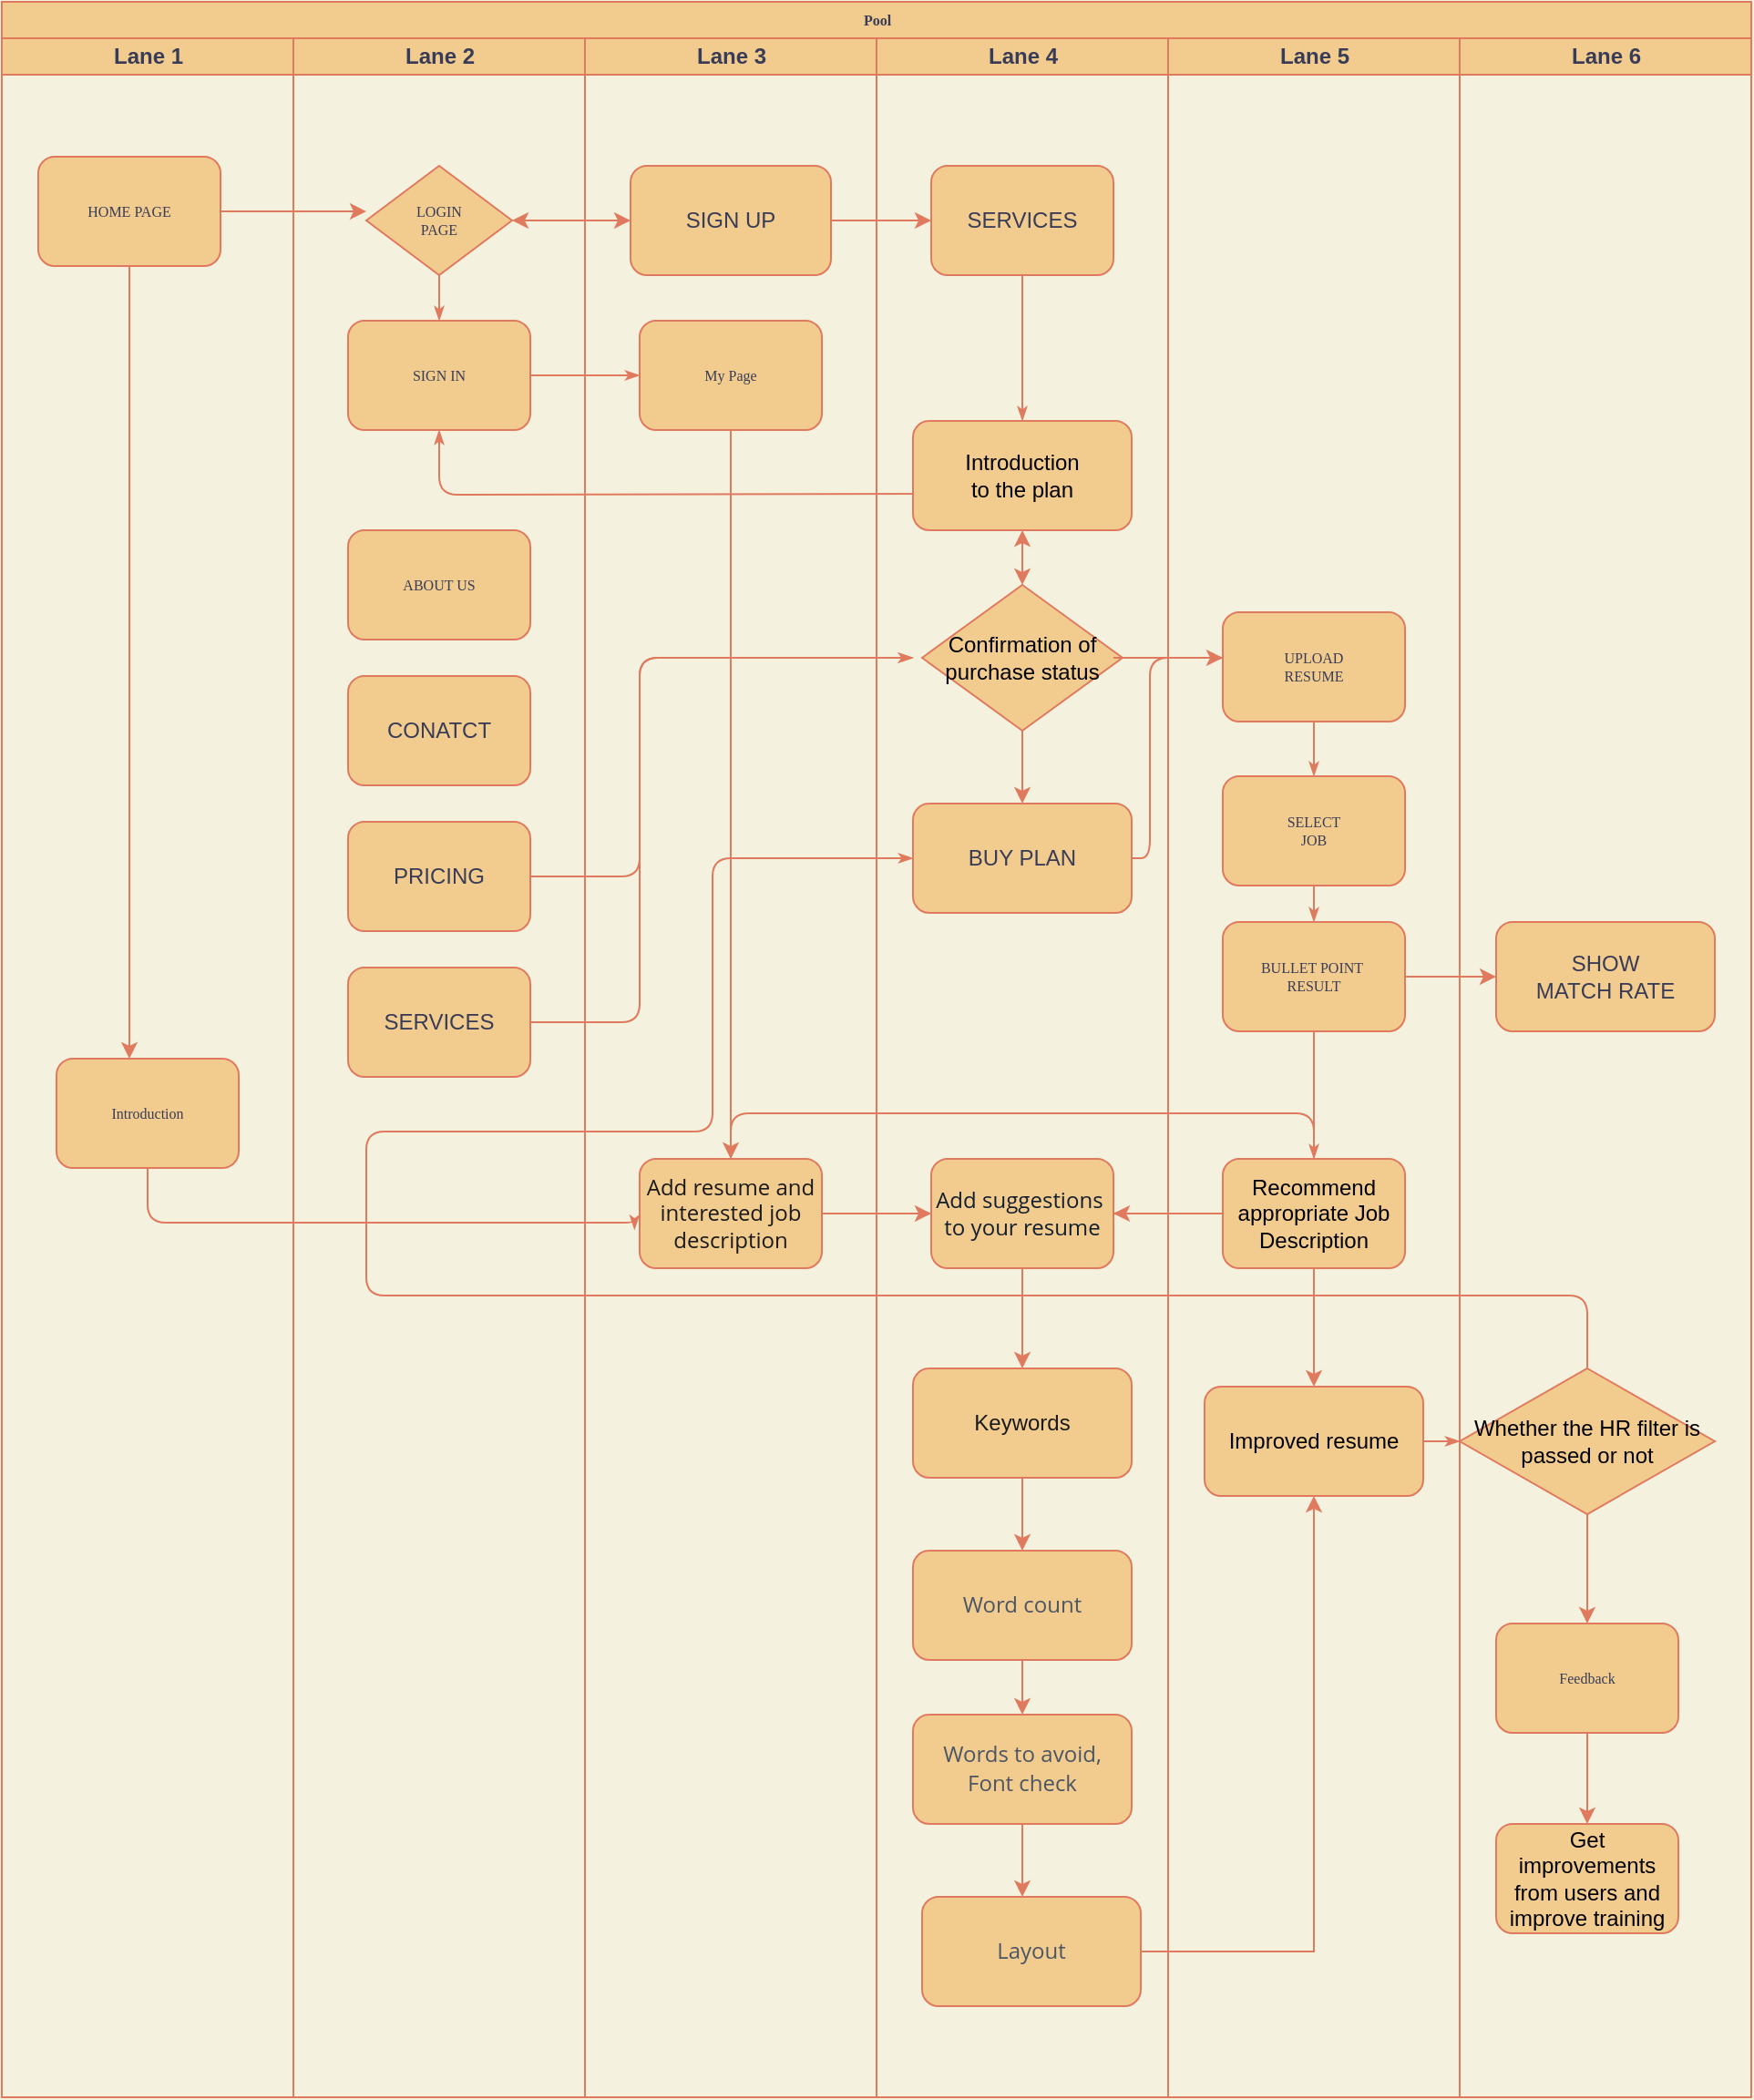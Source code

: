 <mxfile version="20.2.3" type="google"><diagram name="Page-1" id="74e2e168-ea6b-b213-b513-2b3c1d86103e"><mxGraphModel grid="1" page="1" gridSize="10" guides="1" tooltips="1" connect="1" arrows="1" fold="1" pageScale="1" pageWidth="1100" pageHeight="850" background="#F4F1DE" math="0" shadow="0"><root><mxCell id="0"/><mxCell id="1" parent="0"/><mxCell id="77e6c97f196da883-1" value="Pool" style="swimlane;html=1;childLayout=stackLayout;startSize=20;rounded=0;shadow=0;labelBackgroundColor=none;strokeWidth=1;fontFamily=Verdana;fontSize=8;align=center;fillColor=#F2CC8F;strokeColor=#E07A5F;fontColor=#393C56;" vertex="1" parent="1"><mxGeometry x="90" y="-460" width="960" height="1150" as="geometry"/></mxCell><mxCell id="77e6c97f196da883-2" value="Lane 1" style="swimlane;html=1;startSize=20;fillColor=#F2CC8F;strokeColor=#E07A5F;fontColor=#393C56;" vertex="1" parent="77e6c97f196da883-1"><mxGeometry y="20" width="160" height="1130" as="geometry"/></mxCell><mxCell id="77e6c97f196da883-8" value="HOME PAGE" style="rounded=1;whiteSpace=wrap;html=1;shadow=0;labelBackgroundColor=none;strokeWidth=1;fontFamily=Verdana;fontSize=8;align=center;fillColor=#F2CC8F;strokeColor=#E07A5F;fontColor=#393C56;" vertex="1" parent="77e6c97f196da883-2"><mxGeometry x="20" y="65" width="100" height="60" as="geometry"/></mxCell><mxCell id="77e6c97f196da883-10" value="Introduction" style="rounded=1;whiteSpace=wrap;html=1;shadow=0;labelBackgroundColor=none;strokeWidth=1;fontFamily=Verdana;fontSize=8;align=center;fillColor=#F2CC8F;strokeColor=#E07A5F;fontColor=#393C56;" vertex="1" parent="77e6c97f196da883-2"><mxGeometry x="30" y="560" width="100" height="60" as="geometry"/></mxCell><mxCell id="0aS0AI6TTV37_wieI1_e-1" value="" style="endArrow=classic;html=1;rounded=0;exitX=0.5;exitY=1;exitDx=0;exitDy=0;entryX=0.4;entryY=0;entryDx=0;entryDy=0;entryPerimeter=0;labelBackgroundColor=#F4F1DE;strokeColor=#E07A5F;fontColor=#393C56;" edge="1" parent="77e6c97f196da883-2" source="77e6c97f196da883-8" target="77e6c97f196da883-10"><mxGeometry width="50" height="50" relative="1" as="geometry"><mxPoint x="50" y="180" as="sourcePoint"/><mxPoint x="90" y="320" as="targetPoint"/></mxGeometry></mxCell><mxCell id="77e6c97f196da883-28" style="edgeStyle=orthogonalEdgeStyle;rounded=1;html=1;labelBackgroundColor=none;startArrow=none;startFill=0;startSize=5;endArrow=classicThin;endFill=1;endSize=5;jettySize=auto;orthogonalLoop=1;strokeWidth=1;fontFamily=Verdana;fontSize=8;strokeColor=#E07A5F;fontColor=#393C56;" edge="1" parent="77e6c97f196da883-1" source="77e6c97f196da883-9" target="77e6c97f196da883-12"><mxGeometry relative="1" as="geometry"/></mxCell><mxCell id="77e6c97f196da883-31" style="edgeStyle=orthogonalEdgeStyle;rounded=1;html=1;labelBackgroundColor=none;startArrow=none;startFill=0;startSize=5;endArrow=classicThin;endFill=1;endSize=5;jettySize=auto;orthogonalLoop=1;strokeWidth=1;fontFamily=Verdana;fontSize=8;strokeColor=#E07A5F;fontColor=#393C56;" edge="1" parent="77e6c97f196da883-1" target="77e6c97f196da883-9"><mxGeometry relative="1" as="geometry"><mxPoint x="520" y="270" as="sourcePoint"/></mxGeometry></mxCell><mxCell id="77e6c97f196da883-39" style="edgeStyle=orthogonalEdgeStyle;rounded=1;html=1;labelBackgroundColor=none;startArrow=none;startFill=0;startSize=5;endArrow=classicThin;endFill=1;endSize=5;jettySize=auto;orthogonalLoop=1;strokeWidth=1;fontFamily=Verdana;fontSize=8;strokeColor=#E07A5F;fontColor=#393C56;exitX=1;exitY=0.5;exitDx=0;exitDy=0;entryX=0;entryY=0.5;entryDx=0;entryDy=0;" edge="1" parent="77e6c97f196da883-1" source="0aS0AI6TTV37_wieI1_e-40" target="0aS0AI6TTV37_wieI1_e-27"><mxGeometry relative="1" as="geometry"><mxPoint x="600" y="800" as="sourcePoint"/><mxPoint x="810" y="820" as="targetPoint"/></mxGeometry></mxCell><mxCell id="107ba76e4e335f99-2" style="edgeStyle=orthogonalEdgeStyle;rounded=1;html=1;labelBackgroundColor=none;startArrow=none;startFill=0;startSize=5;endArrow=classicThin;endFill=1;endSize=5;jettySize=auto;orthogonalLoop=1;strokeWidth=1;fontFamily=Verdana;fontSize=8;strokeColor=#E07A5F;fontColor=#393C56;" edge="1" parent="77e6c97f196da883-1" source="77e6c97f196da883-22" target="77e6c97f196da883-14"><mxGeometry relative="1" as="geometry"><Array as="points"><mxPoint x="720" y="610"/><mxPoint x="400" y="610"/></Array></mxGeometry></mxCell><mxCell id="107ba76e4e335f99-3" style="edgeStyle=orthogonalEdgeStyle;rounded=1;html=1;labelBackgroundColor=none;startArrow=none;startFill=0;startSize=5;endArrow=classicThin;endFill=1;endSize=5;jettySize=auto;orthogonalLoop=1;strokeColor=#E07A5F;strokeWidth=1;fontFamily=Verdana;fontSize=8;fontColor=#393C56;" edge="1" parent="77e6c97f196da883-1" source="77e6c97f196da883-22" target="77e6c97f196da883-19"><mxGeometry relative="1" as="geometry"/></mxCell><mxCell id="107ba76e4e335f99-5" style="edgeStyle=orthogonalEdgeStyle;rounded=1;html=1;labelBackgroundColor=none;startArrow=none;startFill=0;startSize=5;endArrow=classicThin;endFill=1;endSize=5;jettySize=auto;orthogonalLoop=1;strokeWidth=1;fontFamily=Verdana;fontSize=8;strokeColor=#E07A5F;fontColor=#393C56;entryX=-0.028;entryY=0.647;entryDx=0;entryDy=0;entryPerimeter=0;" edge="1" parent="77e6c97f196da883-1" source="77e6c97f196da883-10" target="77e6c97f196da883-14"><mxGeometry relative="1" as="geometry"><Array as="points"><mxPoint x="80" y="670"/><mxPoint x="347" y="670"/></Array></mxGeometry></mxCell><mxCell id="107ba76e4e335f99-6" style="edgeStyle=orthogonalEdgeStyle;rounded=1;html=1;labelBackgroundColor=none;startArrow=none;startFill=0;startSize=5;endArrow=classicThin;endFill=1;endSize=5;jettySize=auto;orthogonalLoop=1;strokeWidth=1;fontFamily=Verdana;fontSize=8;strokeColor=#E07A5F;fontColor=#393C56;" edge="1" parent="77e6c97f196da883-1" source="77e6c97f196da883-14" target="77e6c97f196da883-19"><mxGeometry relative="1" as="geometry"/></mxCell><mxCell id="77e6c97f196da883-3" value="Lane 2" style="swimlane;html=1;startSize=20;fillColor=#F2CC8F;strokeColor=#E07A5F;fontColor=#393C56;" vertex="1" parent="77e6c97f196da883-1"><mxGeometry x="160" y="20" width="160" height="1130" as="geometry"/></mxCell><mxCell id="77e6c97f196da883-11" value="ABOUT US" style="rounded=1;whiteSpace=wrap;html=1;shadow=0;labelBackgroundColor=none;strokeWidth=1;fontFamily=Verdana;fontSize=8;align=center;fillColor=#F2CC8F;strokeColor=#E07A5F;fontColor=#393C56;" vertex="1" parent="77e6c97f196da883-3"><mxGeometry x="30" y="270" width="100" height="60" as="geometry"/></mxCell><mxCell id="77e6c97f196da883-9" value="SIGN IN" style="rounded=1;whiteSpace=wrap;html=1;shadow=0;labelBackgroundColor=none;strokeWidth=1;fontFamily=Verdana;fontSize=8;align=center;fillColor=#F2CC8F;strokeColor=#E07A5F;fontColor=#393C56;" vertex="1" parent="77e6c97f196da883-3"><mxGeometry x="30" y="155" width="100" height="60" as="geometry"/></mxCell><mxCell id="77e6c97f196da883-13" value="LOGIN&lt;br&gt;PAGE" style="rhombus;whiteSpace=wrap;html=1;rounded=0;shadow=0;labelBackgroundColor=none;strokeWidth=1;fontFamily=Verdana;fontSize=8;align=center;fillColor=#F2CC8F;strokeColor=#E07A5F;fontColor=#393C56;" vertex="1" parent="77e6c97f196da883-3"><mxGeometry x="40" y="70" width="80" height="60" as="geometry"/></mxCell><mxCell id="77e6c97f196da883-30" style="edgeStyle=orthogonalEdgeStyle;rounded=1;html=1;labelBackgroundColor=none;startArrow=none;startFill=0;startSize=5;endArrow=classicThin;endFill=1;endSize=5;jettySize=auto;orthogonalLoop=1;strokeWidth=1;fontFamily=Verdana;fontSize=8;strokeColor=#E07A5F;fontColor=#393C56;" edge="1" parent="77e6c97f196da883-3" source="77e6c97f196da883-13" target="77e6c97f196da883-9"><mxGeometry relative="1" as="geometry"/></mxCell><mxCell id="0aS0AI6TTV37_wieI1_e-7" value="CONATCT" style="rounded=1;whiteSpace=wrap;html=1;fillColor=#F2CC8F;strokeColor=#E07A5F;fontColor=#393C56;" vertex="1" parent="77e6c97f196da883-3"><mxGeometry x="30" y="350" width="100" height="60" as="geometry"/></mxCell><mxCell id="0aS0AI6TTV37_wieI1_e-8" value="PRICING" style="rounded=1;whiteSpace=wrap;html=1;fillColor=#F2CC8F;strokeColor=#E07A5F;fontColor=#393C56;" vertex="1" parent="77e6c97f196da883-3"><mxGeometry x="30" y="430" width="100" height="60" as="geometry"/></mxCell><mxCell id="0aS0AI6TTV37_wieI1_e-9" value="SERVICES" style="rounded=1;whiteSpace=wrap;html=1;fillColor=#F2CC8F;strokeColor=#E07A5F;fontColor=#393C56;" vertex="1" parent="77e6c97f196da883-3"><mxGeometry x="30" y="510" width="100" height="60" as="geometry"/></mxCell><mxCell id="77e6c97f196da883-4" value="Lane 3" style="swimlane;html=1;startSize=20;fillColor=#F2CC8F;strokeColor=#E07A5F;fontColor=#393C56;" vertex="1" parent="77e6c97f196da883-1"><mxGeometry x="320" y="20" width="160" height="1130" as="geometry"/></mxCell><mxCell id="77e6c97f196da883-12" value="My Page" style="rounded=1;whiteSpace=wrap;html=1;shadow=0;labelBackgroundColor=none;strokeWidth=1;fontFamily=Verdana;fontSize=8;align=center;fillColor=#F2CC8F;strokeColor=#E07A5F;fontColor=#393C56;" vertex="1" parent="77e6c97f196da883-4"><mxGeometry x="30" y="155" width="100" height="60" as="geometry"/></mxCell><mxCell id="77e6c97f196da883-14" value="&lt;span style=&quot;font-family: &amp;quot;Open Sans&amp;quot;, sans-serif; text-align: start;&quot;&gt;&lt;font color=&quot;#1a1a1a&quot; style=&quot;font-size: 12px;&quot;&gt;Add resume and interested job description&lt;/font&gt;&lt;/span&gt;" style="rounded=1;whiteSpace=wrap;html=1;shadow=0;labelBackgroundColor=none;strokeWidth=1;fontFamily=Verdana;fontSize=8;align=center;fillColor=#F2CC8F;strokeColor=#E07A5F;fontColor=#393C56;" vertex="1" parent="77e6c97f196da883-4"><mxGeometry x="30" y="615" width="100" height="60" as="geometry"/></mxCell><mxCell id="0aS0AI6TTV37_wieI1_e-2" value="SIGN UP" style="rounded=1;whiteSpace=wrap;html=1;fillColor=#F2CC8F;strokeColor=#E07A5F;fontColor=#393C56;" vertex="1" parent="77e6c97f196da883-4"><mxGeometry x="25" y="70" width="110" height="60" as="geometry"/></mxCell><mxCell id="0aS0AI6TTV37_wieI1_e-15" style="edgeStyle=orthogonalEdgeStyle;rounded=1;html=1;labelBackgroundColor=none;startArrow=none;startFill=0;startSize=5;endArrow=classicThin;endFill=1;endSize=5;jettySize=auto;orthogonalLoop=1;strokeWidth=1;fontFamily=Verdana;fontSize=8;strokeColor=#E07A5F;fontColor=#393C56;" edge="1" parent="77e6c97f196da883-4"><mxGeometry relative="1" as="geometry"><Array as="points"><mxPoint x="-30" y="460"/><mxPoint x="30" y="460"/><mxPoint x="30" y="340"/></Array><mxPoint x="-30" y="460" as="sourcePoint"/><mxPoint x="180" y="340" as="targetPoint"/></mxGeometry></mxCell><mxCell id="0aS0AI6TTV37_wieI1_e-16" style="edgeStyle=orthogonalEdgeStyle;rounded=1;html=1;labelBackgroundColor=none;startArrow=none;startFill=0;startSize=5;endArrow=classicThin;endFill=1;endSize=5;jettySize=auto;orthogonalLoop=1;strokeWidth=1;fontFamily=Verdana;fontSize=8;strokeColor=#E07A5F;fontColor=#393C56;" edge="1" parent="77e6c97f196da883-4"><mxGeometry relative="1" as="geometry"><Array as="points"><mxPoint x="-30" y="540"/><mxPoint x="30" y="540"/><mxPoint x="30" y="340"/><mxPoint x="180" y="340"/></Array><mxPoint x="-30" y="540" as="sourcePoint"/><mxPoint x="180" y="340" as="targetPoint"/></mxGeometry></mxCell><mxCell id="0aS0AI6TTV37_wieI1_e-39" value="" style="endArrow=classic;html=1;rounded=0;fontFamily=Helvetica;fontSize=12;fontColor=#393C56;strokeColor=#E07A5F;fillColor=#F2CC8F;exitX=0.5;exitY=1;exitDx=0;exitDy=0;entryX=0.5;entryY=0;entryDx=0;entryDy=0;" edge="1" parent="77e6c97f196da883-4" source="77e6c97f196da883-12" target="77e6c97f196da883-14"><mxGeometry width="50" height="50" relative="1" as="geometry"><mxPoint x="80" y="220" as="sourcePoint"/><mxPoint x="80" y="450" as="targetPoint"/></mxGeometry></mxCell><mxCell id="77e6c97f196da883-5" value="Lane 4" style="swimlane;html=1;startSize=20;fillColor=#F2CC8F;strokeColor=#E07A5F;fontColor=#393C56;" vertex="1" parent="77e6c97f196da883-1"><mxGeometry x="480" y="20" width="160" height="1130" as="geometry"/></mxCell><mxCell id="77e6c97f196da883-15" value="&lt;span style=&quot;font-family: Helvetica; font-size: 12px;&quot;&gt;SERVICES&lt;/span&gt;" style="rounded=1;whiteSpace=wrap;html=1;shadow=0;labelBackgroundColor=none;strokeWidth=1;fontFamily=Verdana;fontSize=8;align=center;fillColor=#F2CC8F;strokeColor=#E07A5F;fontColor=#393C56;" vertex="1" parent="77e6c97f196da883-5"><mxGeometry x="30" y="70" width="100" height="60" as="geometry"/></mxCell><mxCell id="0aS0AI6TTV37_wieI1_e-47" value="" style="edgeStyle=orthogonalEdgeStyle;rounded=0;orthogonalLoop=1;jettySize=auto;html=1;fontFamily=Helvetica;fontSize=12;fontColor=#1A1A1A;strokeColor=#E07A5F;fillColor=#F2CC8F;" edge="1" parent="77e6c97f196da883-5" source="77e6c97f196da883-19" target="0aS0AI6TTV37_wieI1_e-45"><mxGeometry relative="1" as="geometry"/></mxCell><mxCell id="77e6c97f196da883-19" value="&lt;span style=&quot;color: rgb(19, 31, 47); font-family: &amp;quot;Open Sans&amp;quot;, sans-serif; text-align: start;&quot;&gt;&lt;font style=&quot;font-size: 12px;&quot;&gt;Add suggestions&amp;nbsp; to your resume&lt;/font&gt;&lt;/span&gt;" style="rounded=1;whiteSpace=wrap;html=1;shadow=0;labelBackgroundColor=none;strokeWidth=1;fontFamily=Verdana;fontSize=8;align=center;fillColor=#F2CC8F;strokeColor=#E07A5F;fontColor=#393C56;" vertex="1" parent="77e6c97f196da883-5"><mxGeometry x="30" y="615" width="100" height="60" as="geometry"/></mxCell><mxCell id="77e6c97f196da883-34" style="edgeStyle=orthogonalEdgeStyle;rounded=1;html=1;labelBackgroundColor=none;startArrow=none;startFill=0;startSize=5;endArrow=classicThin;endFill=1;endSize=5;jettySize=auto;orthogonalLoop=1;strokeColor=#E07A5F;strokeWidth=1;fontFamily=Verdana;fontSize=8;fontColor=#393C56;exitX=0.5;exitY=1;exitDx=0;exitDy=0;entryX=0.5;entryY=0;entryDx=0;entryDy=0;" edge="1" parent="77e6c97f196da883-5" source="77e6c97f196da883-15" target="0aS0AI6TTV37_wieI1_e-20"><mxGeometry relative="1" as="geometry"><mxPoint x="80" y="140" as="sourcePoint"/><mxPoint x="80" y="220" as="targetPoint"/><Array as="points"/></mxGeometry></mxCell><mxCell id="0aS0AI6TTV37_wieI1_e-17" value="&lt;span style=&quot;color: rgb(0, 0, 0); font-family: noto, notojp, notokr, Helvetica, &amp;quot;Microsoft YaHei&amp;quot;, &amp;quot;Apple SD Gothic Neo&amp;quot;, &amp;quot;Malgun Gothic&amp;quot;, &amp;quot;맑은 고딕&amp;quot;, Dotum, 돋움, sans-serif; text-align: start;&quot;&gt;Confirmation of purchase status&lt;/span&gt;" style="rhombus;whiteSpace=wrap;html=1;fillColor=#F2CC8F;strokeColor=#E07A5F;fontColor=#393C56;" vertex="1" parent="77e6c97f196da883-5"><mxGeometry x="25" y="300" width="110" height="80" as="geometry"/></mxCell><mxCell id="0aS0AI6TTV37_wieI1_e-18" value="BUY PLAN" style="rounded=1;whiteSpace=wrap;html=1;fillColor=#F2CC8F;strokeColor=#E07A5F;fontColor=#393C56;" vertex="1" parent="77e6c97f196da883-5"><mxGeometry x="20" y="420" width="120" height="60" as="geometry"/></mxCell><mxCell id="0aS0AI6TTV37_wieI1_e-23" value="" style="edgeStyle=orthogonalEdgeStyle;curved=1;orthogonalLoop=1;jettySize=auto;html=1;entryX=0.5;entryY=0;entryDx=0;entryDy=0;labelBackgroundColor=#F4F1DE;strokeColor=#E07A5F;fontColor=#393C56;" edge="1" parent="77e6c97f196da883-5" target="0aS0AI6TTV37_wieI1_e-20"><mxGeometry relative="1" as="geometry"><mxPoint x="80" y="210" as="sourcePoint"/></mxGeometry></mxCell><mxCell id="0aS0AI6TTV37_wieI1_e-20" value="&lt;span style=&quot;color: rgb(0, 0, 0); text-align: start;&quot;&gt;&lt;font style=&quot;font-size: 12px;&quot;&gt;Introduction &lt;br&gt;to the plan&lt;/font&gt;&lt;/span&gt;" style="rounded=1;whiteSpace=wrap;html=1;fillColor=#F2CC8F;strokeColor=#E07A5F;fontColor=#393C56;" vertex="1" parent="77e6c97f196da883-5"><mxGeometry x="20" y="210" width="120" height="60" as="geometry"/></mxCell><mxCell id="0aS0AI6TTV37_wieI1_e-22" value="" style="endArrow=classic;startArrow=classic;html=1;curved=1;labelBackgroundColor=#F4F1DE;strokeColor=#E07A5F;fontColor=#393C56;" edge="1" parent="77e6c97f196da883-5" source="0aS0AI6TTV37_wieI1_e-17" target="0aS0AI6TTV37_wieI1_e-20"><mxGeometry width="50" height="50" relative="1" as="geometry"><mxPoint x="60" y="320" as="sourcePoint"/><mxPoint x="110" y="270" as="targetPoint"/></mxGeometry></mxCell><mxCell id="0aS0AI6TTV37_wieI1_e-25" value="" style="endArrow=classic;html=1;curved=1;entryX=0.5;entryY=0;entryDx=0;entryDy=0;exitX=0.5;exitY=1;exitDx=0;exitDy=0;labelBackgroundColor=#F4F1DE;strokeColor=#E07A5F;fontColor=#393C56;" edge="1" parent="77e6c97f196da883-5" source="0aS0AI6TTV37_wieI1_e-17" target="0aS0AI6TTV37_wieI1_e-18"><mxGeometry width="50" height="50" relative="1" as="geometry"><mxPoint x="-10" y="360" as="sourcePoint"/><mxPoint x="40" y="310" as="targetPoint"/></mxGeometry></mxCell><mxCell id="0aS0AI6TTV37_wieI1_e-49" value="" style="edgeStyle=orthogonalEdgeStyle;rounded=0;orthogonalLoop=1;jettySize=auto;html=1;fontFamily=Helvetica;fontSize=12;fontColor=#1A1A1A;strokeColor=#E07A5F;fillColor=#F2CC8F;" edge="1" parent="77e6c97f196da883-5" source="0aS0AI6TTV37_wieI1_e-42" target="0aS0AI6TTV37_wieI1_e-43"><mxGeometry relative="1" as="geometry"/></mxCell><mxCell id="0aS0AI6TTV37_wieI1_e-42" value="&lt;span style=&quot;color: rgb(75, 85, 99); font-family: &amp;quot;Open Sans&amp;quot;, sans-serif; text-align: start;&quot;&gt;Word count&lt;/span&gt;" style="rounded=1;whiteSpace=wrap;html=1;labelBackgroundColor=none;fontFamily=Helvetica;fontSize=12;fontColor=#1A1A1A;strokeColor=#E07A5F;fillColor=#F2CC8F;" vertex="1" parent="77e6c97f196da883-5"><mxGeometry x="20" y="830" width="120" height="60" as="geometry"/></mxCell><mxCell id="0aS0AI6TTV37_wieI1_e-50" value="" style="edgeStyle=orthogonalEdgeStyle;rounded=0;orthogonalLoop=1;jettySize=auto;html=1;fontFamily=Helvetica;fontSize=12;fontColor=#1A1A1A;strokeColor=#E07A5F;fillColor=#F2CC8F;" edge="1" parent="77e6c97f196da883-5" source="0aS0AI6TTV37_wieI1_e-43" target="0aS0AI6TTV37_wieI1_e-44"><mxGeometry relative="1" as="geometry"><Array as="points"><mxPoint x="80" y="1010"/><mxPoint x="80" y="1010"/></Array></mxGeometry></mxCell><mxCell id="0aS0AI6TTV37_wieI1_e-43" value="&lt;font style=&quot;font-size: 12px;&quot;&gt;&lt;span style=&quot;color: rgb(75, 85, 99); font-family: &amp;quot;Open Sans&amp;quot;, sans-serif; text-align: start;&quot;&gt;Words to avoid,&lt;br&gt;&lt;/span&gt;&lt;span style=&quot;color: rgb(75, 85, 99); font-family: &amp;quot;Open Sans&amp;quot;, sans-serif; text-align: start;&quot;&gt;Font check&lt;/span&gt;&lt;/font&gt;&lt;span style=&quot;color: rgb(75, 85, 99); font-family: &amp;quot;Open Sans&amp;quot;, sans-serif; font-size: 14px; font-weight: 700; text-align: start; background-color: rgb(255, 255, 255);&quot;&gt;&lt;br&gt;&lt;/span&gt;" style="rounded=1;whiteSpace=wrap;html=1;labelBackgroundColor=none;fontFamily=Helvetica;fontSize=12;fontColor=#1A1A1A;strokeColor=#E07A5F;fillColor=#F2CC8F;" vertex="1" parent="77e6c97f196da883-5"><mxGeometry x="20" y="920" width="120" height="60" as="geometry"/></mxCell><mxCell id="0aS0AI6TTV37_wieI1_e-44" value="&lt;span style=&quot;color: rgb(75, 85, 99); font-family: &amp;quot;Open Sans&amp;quot;, sans-serif; text-align: start;&quot;&gt;&lt;font style=&quot;font-size: 12px;&quot;&gt;Layout&lt;/font&gt;&lt;/span&gt;" style="rounded=1;whiteSpace=wrap;html=1;labelBackgroundColor=none;fontFamily=Helvetica;fontSize=12;fontColor=#1A1A1A;strokeColor=#E07A5F;fillColor=#F2CC8F;" vertex="1" parent="77e6c97f196da883-5"><mxGeometry x="25" y="1020" width="120" height="60" as="geometry"/></mxCell><mxCell id="0aS0AI6TTV37_wieI1_e-48" value="" style="edgeStyle=orthogonalEdgeStyle;rounded=0;orthogonalLoop=1;jettySize=auto;html=1;fontFamily=Helvetica;fontSize=12;fontColor=#1A1A1A;strokeColor=#E07A5F;fillColor=#F2CC8F;" edge="1" parent="77e6c97f196da883-5" source="0aS0AI6TTV37_wieI1_e-45" target="0aS0AI6TTV37_wieI1_e-42"><mxGeometry relative="1" as="geometry"/></mxCell><mxCell id="0aS0AI6TTV37_wieI1_e-45" value="Keywords" style="rounded=1;whiteSpace=wrap;html=1;labelBackgroundColor=none;fontFamily=Helvetica;fontSize=12;fontColor=#1A1A1A;strokeColor=#E07A5F;fillColor=#F2CC8F;" vertex="1" parent="77e6c97f196da883-5"><mxGeometry x="20" y="730" width="120" height="60" as="geometry"/></mxCell><mxCell id="77e6c97f196da883-6" value="Lane 5" style="swimlane;html=1;startSize=20;fillColor=#F2CC8F;strokeColor=#E07A5F;fontColor=#393C56;" vertex="1" parent="77e6c97f196da883-1"><mxGeometry x="640" y="20" width="160" height="1130" as="geometry"/></mxCell><mxCell id="77e6c97f196da883-18" value="SELECT&lt;br&gt;JOB" style="rounded=1;whiteSpace=wrap;html=1;shadow=0;labelBackgroundColor=none;strokeWidth=1;fontFamily=Verdana;fontSize=8;align=center;fillColor=#F2CC8F;strokeColor=#E07A5F;fontColor=#393C56;" vertex="1" parent="77e6c97f196da883-6"><mxGeometry x="30" y="405" width="100" height="60" as="geometry"/></mxCell><mxCell id="77e6c97f196da883-21" value="BULLET POINT&amp;nbsp;&lt;br&gt;RESULT" style="rounded=1;whiteSpace=wrap;html=1;shadow=0;labelBackgroundColor=none;strokeWidth=1;fontFamily=Verdana;fontSize=8;align=center;fillColor=#F2CC8F;strokeColor=#E07A5F;fontColor=#393C56;" vertex="1" parent="77e6c97f196da883-6"><mxGeometry x="30" y="485" width="100" height="60" as="geometry"/></mxCell><mxCell id="77e6c97f196da883-37" style="edgeStyle=orthogonalEdgeStyle;rounded=1;html=1;labelBackgroundColor=none;startArrow=none;startFill=0;startSize=5;endArrow=classicThin;endFill=1;endSize=5;jettySize=auto;orthogonalLoop=1;strokeWidth=1;fontFamily=Verdana;fontSize=8;strokeColor=#E07A5F;fontColor=#393C56;" edge="1" parent="77e6c97f196da883-6" source="77e6c97f196da883-18" target="77e6c97f196da883-21"><mxGeometry relative="1" as="geometry"/></mxCell><mxCell id="77e6c97f196da883-17" value="UPLOAD&lt;br&gt;RESUME" style="rounded=1;whiteSpace=wrap;html=1;shadow=0;labelBackgroundColor=none;strokeWidth=1;fontFamily=Verdana;fontSize=8;align=center;fillColor=#F2CC8F;strokeColor=#E07A5F;fontColor=#393C56;" vertex="1" parent="77e6c97f196da883-6"><mxGeometry x="30" y="315" width="100" height="60" as="geometry"/></mxCell><mxCell id="107ba76e4e335f99-1" style="edgeStyle=orthogonalEdgeStyle;rounded=1;html=1;labelBackgroundColor=none;startArrow=none;startFill=0;startSize=5;endArrow=classicThin;endFill=1;endSize=5;jettySize=auto;orthogonalLoop=1;strokeWidth=1;fontFamily=Verdana;fontSize=8;strokeColor=#E07A5F;fontColor=#393C56;" edge="1" parent="77e6c97f196da883-6" source="77e6c97f196da883-17" target="77e6c97f196da883-18"><mxGeometry relative="1" as="geometry"/></mxCell><mxCell id="0aS0AI6TTV37_wieI1_e-24" value="" style="endArrow=classic;html=1;curved=1;labelBackgroundColor=#F4F1DE;strokeColor=#E07A5F;fontColor=#393C56;" edge="1" parent="77e6c97f196da883-6"><mxGeometry width="50" height="50" relative="1" as="geometry"><mxPoint x="-30" y="340" as="sourcePoint"/><mxPoint x="30" y="340" as="targetPoint"/></mxGeometry></mxCell><mxCell id="0aS0AI6TTV37_wieI1_e-26" style="edgeStyle=orthogonalEdgeStyle;rounded=1;html=1;labelBackgroundColor=none;startArrow=none;startFill=0;startSize=5;endArrow=classicThin;endFill=1;endSize=5;jettySize=auto;orthogonalLoop=1;strokeWidth=1;fontFamily=Verdana;fontSize=8;exitX=1;exitY=0.5;exitDx=0;exitDy=0;strokeColor=#E07A5F;fontColor=#393C56;" edge="1" parent="77e6c97f196da883-6" source="0aS0AI6TTV37_wieI1_e-18"><mxGeometry relative="1" as="geometry"><Array as="points"><mxPoint x="-10" y="450"/><mxPoint x="-10" y="340"/></Array><mxPoint x="-10" y="450" as="sourcePoint"/><mxPoint x="30" y="340" as="targetPoint"/></mxGeometry></mxCell><mxCell id="0aS0AI6TTV37_wieI1_e-40" value="&lt;span style=&quot;color: rgb(0, 0, 0); font-family: noto, notojp, notokr, Helvetica, &amp;quot;Microsoft YaHei&amp;quot;, &amp;quot;Apple SD Gothic Neo&amp;quot;, &amp;quot;Malgun Gothic&amp;quot;, &amp;quot;맑은 고딕&amp;quot;, Dotum, 돋움, sans-serif; text-align: start;&quot;&gt;&lt;font style=&quot;font-size: 12px;&quot;&gt;Improved resume&lt;/font&gt;&lt;/span&gt;" style="rounded=1;whiteSpace=wrap;html=1;labelBackgroundColor=none;fontFamily=Helvetica;fontSize=12;fontColor=#1A1A1A;strokeColor=#E07A5F;fillColor=#F2CC8F;" vertex="1" parent="77e6c97f196da883-6"><mxGeometry x="20" y="740" width="120" height="60" as="geometry"/></mxCell><mxCell id="77e6c97f196da883-22" value="&lt;span style=&quot;color: rgb(0, 0, 0); font-family: noto, notojp, notokr, Helvetica, &amp;quot;Microsoft YaHei&amp;quot;, &amp;quot;Apple SD Gothic Neo&amp;quot;, &amp;quot;Malgun Gothic&amp;quot;, &amp;quot;맑은 고딕&amp;quot;, Dotum, 돋움, sans-serif; text-align: start;&quot;&gt;&lt;font style=&quot;font-size: 12px;&quot;&gt;Recommend appropriate Job Description&lt;/font&gt;&lt;/span&gt;" style="rounded=1;whiteSpace=wrap;html=1;shadow=0;labelBackgroundColor=none;strokeWidth=1;fontFamily=Verdana;fontSize=8;align=center;fillColor=#F2CC8F;strokeColor=#E07A5F;fontColor=#393C56;" vertex="1" parent="77e6c97f196da883-6"><mxGeometry x="30" y="615" width="100" height="60" as="geometry"/></mxCell><mxCell id="77e6c97f196da883-38" style="edgeStyle=orthogonalEdgeStyle;rounded=1;html=1;labelBackgroundColor=none;startArrow=none;startFill=0;startSize=5;endArrow=classicThin;endFill=1;endSize=5;jettySize=auto;orthogonalLoop=1;strokeWidth=1;fontFamily=Verdana;fontSize=8;strokeColor=#E07A5F;fontColor=#393C56;" edge="1" parent="77e6c97f196da883-6" source="77e6c97f196da883-21" target="77e6c97f196da883-22"><mxGeometry relative="1" as="geometry"/></mxCell><mxCell id="0aS0AI6TTV37_wieI1_e-53" value="" style="edgeStyle=orthogonalEdgeStyle;rounded=0;orthogonalLoop=1;jettySize=auto;html=1;fontFamily=Helvetica;fontSize=12;fontColor=#1A1A1A;strokeColor=#E07A5F;fillColor=#F2CC8F;" edge="1" parent="77e6c97f196da883-6" source="77e6c97f196da883-22" target="0aS0AI6TTV37_wieI1_e-40"><mxGeometry relative="1" as="geometry"/></mxCell><mxCell id="77e6c97f196da883-7" value="Lane 6" style="swimlane;html=1;startSize=20;fillColor=#F2CC8F;strokeColor=#E07A5F;fontColor=#393C56;" vertex="1" parent="77e6c97f196da883-1"><mxGeometry x="800" y="20" width="160" height="1130" as="geometry"/></mxCell><mxCell id="0aS0AI6TTV37_wieI1_e-38" value="" style="edgeStyle=orthogonalEdgeStyle;rounded=0;orthogonalLoop=1;jettySize=auto;html=1;fontFamily=Helvetica;fontSize=12;fontColor=#393C56;strokeColor=#E07A5F;fillColor=#F2CC8F;" edge="1" parent="77e6c97f196da883-7" source="77e6c97f196da883-24" target="0aS0AI6TTV37_wieI1_e-28"><mxGeometry relative="1" as="geometry"/></mxCell><mxCell id="77e6c97f196da883-24" value="Feedback" style="rounded=1;whiteSpace=wrap;html=1;shadow=0;labelBackgroundColor=none;strokeWidth=1;fontFamily=Verdana;fontSize=8;align=center;fillColor=#F2CC8F;strokeColor=#E07A5F;fontColor=#393C56;" vertex="1" parent="77e6c97f196da883-7"><mxGeometry x="20" y="870" width="100" height="60" as="geometry"/></mxCell><mxCell id="0aS0AI6TTV37_wieI1_e-31" value="SHOW&lt;br&gt;MATCH RATE" style="rounded=1;whiteSpace=wrap;html=1;fontColor=#393C56;strokeColor=#E07A5F;fillColor=#F2CC8F;" vertex="1" parent="77e6c97f196da883-7"><mxGeometry x="20" y="485" width="120" height="60" as="geometry"/></mxCell><mxCell id="0aS0AI6TTV37_wieI1_e-28" value="&lt;span style=&quot;color: rgb(0, 0, 0); font-family: noto, notojp, notokr, Helvetica, &amp;quot;Microsoft YaHei&amp;quot;, &amp;quot;Apple SD Gothic Neo&amp;quot;, &amp;quot;Malgun Gothic&amp;quot;, &amp;quot;맑은 고딕&amp;quot;, Dotum, 돋움, sans-serif; text-align: start;&quot;&gt;Get improvements from users and improve training&lt;/span&gt;" style="rounded=1;whiteSpace=wrap;html=1;fontColor=#393C56;strokeColor=#E07A5F;fillColor=#F2CC8F;" vertex="1" parent="77e6c97f196da883-7"><mxGeometry x="20" y="980" width="100" height="60" as="geometry"/></mxCell><mxCell id="0aS0AI6TTV37_wieI1_e-27" value="&lt;span style=&quot;color: rgb(0, 0, 0); font-family: noto, notojp, notokr, Helvetica, &amp;quot;Microsoft YaHei&amp;quot;, &amp;quot;Apple SD Gothic Neo&amp;quot;, &amp;quot;Malgun Gothic&amp;quot;, &amp;quot;맑은 고딕&amp;quot;, Dotum, 돋움, sans-serif; text-align: start;&quot;&gt;&lt;font style=&quot;font-size: 12px;&quot;&gt;Whether the HR filter is passed or not&lt;/font&gt;&lt;/span&gt;" style="rhombus;whiteSpace=wrap;html=1;fontColor=#393C56;strokeColor=#E07A5F;fillColor=#F2CC8F;" vertex="1" parent="77e6c97f196da883-7"><mxGeometry y="730" width="140" height="80" as="geometry"/></mxCell><mxCell id="0aS0AI6TTV37_wieI1_e-37" value="" style="endArrow=classic;html=1;rounded=0;fontFamily=Helvetica;fontSize=12;fontColor=#393C56;strokeColor=#E07A5F;fillColor=#F2CC8F;exitX=0.5;exitY=1;exitDx=0;exitDy=0;entryX=0.5;entryY=0;entryDx=0;entryDy=0;" edge="1" parent="77e6c97f196da883-7" source="0aS0AI6TTV37_wieI1_e-27" target="77e6c97f196da883-24"><mxGeometry width="50" height="50" relative="1" as="geometry"><mxPoint x="40" y="880" as="sourcePoint"/><mxPoint x="90" y="830" as="targetPoint"/></mxGeometry></mxCell><mxCell id="0aS0AI6TTV37_wieI1_e-3" value="" style="endArrow=classic;html=1;rounded=0;exitX=1;exitY=0.5;exitDx=0;exitDy=0;labelBackgroundColor=#F4F1DE;strokeColor=#E07A5F;fontColor=#393C56;" edge="1" parent="77e6c97f196da883-1" source="77e6c97f196da883-8"><mxGeometry width="50" height="50" relative="1" as="geometry"><mxPoint x="140" y="140" as="sourcePoint"/><mxPoint x="200" y="115" as="targetPoint"/></mxGeometry></mxCell><mxCell id="0aS0AI6TTV37_wieI1_e-5" value="" style="endArrow=classic;startArrow=classic;html=1;rounded=0;entryX=0;entryY=0.5;entryDx=0;entryDy=0;labelBackgroundColor=#F4F1DE;strokeColor=#E07A5F;fontColor=#393C56;" edge="1" parent="77e6c97f196da883-1" source="77e6c97f196da883-13" target="0aS0AI6TTV37_wieI1_e-2"><mxGeometry width="50" height="50" relative="1" as="geometry"><mxPoint x="290" y="150" as="sourcePoint"/><mxPoint x="340" y="100" as="targetPoint"/></mxGeometry></mxCell><mxCell id="0aS0AI6TTV37_wieI1_e-33" value="" style="edgeStyle=orthogonalEdgeStyle;rounded=0;orthogonalLoop=1;jettySize=auto;html=1;fontColor=#393C56;strokeColor=#E07A5F;fillColor=#F2CC8F;" edge="1" parent="77e6c97f196da883-1" source="77e6c97f196da883-14" target="77e6c97f196da883-19"><mxGeometry relative="1" as="geometry"/></mxCell><mxCell id="0aS0AI6TTV37_wieI1_e-32" value="" style="endArrow=classic;html=1;rounded=0;fontColor=#393C56;strokeColor=#E07A5F;fillColor=#F2CC8F;entryX=0;entryY=0.5;entryDx=0;entryDy=0;exitX=1;exitY=0.5;exitDx=0;exitDy=0;" edge="1" parent="77e6c97f196da883-1" source="77e6c97f196da883-21" target="0aS0AI6TTV37_wieI1_e-31"><mxGeometry width="50" height="50" relative="1" as="geometry"><mxPoint x="480" y="660" as="sourcePoint"/><mxPoint x="530" y="610" as="targetPoint"/></mxGeometry></mxCell><mxCell id="0aS0AI6TTV37_wieI1_e-34" value="" style="endArrow=classic;html=1;rounded=0;fontFamily=Helvetica;fontSize=12;fontColor=#393C56;strokeColor=#E07A5F;fillColor=#F2CC8F;entryX=0;entryY=0.5;entryDx=0;entryDy=0;exitX=1;exitY=0.5;exitDx=0;exitDy=0;" edge="1" parent="77e6c97f196da883-1" source="0aS0AI6TTV37_wieI1_e-2" target="77e6c97f196da883-15"><mxGeometry width="50" height="50" relative="1" as="geometry"><mxPoint x="460" y="140" as="sourcePoint"/><mxPoint x="510" y="90" as="targetPoint"/></mxGeometry></mxCell><mxCell id="0aS0AI6TTV37_wieI1_e-51" style="edgeStyle=orthogonalEdgeStyle;rounded=0;orthogonalLoop=1;jettySize=auto;html=1;entryX=0.5;entryY=1;entryDx=0;entryDy=0;fontFamily=Helvetica;fontSize=12;fontColor=#1A1A1A;strokeColor=#E07A5F;fillColor=#F2CC8F;" edge="1" parent="77e6c97f196da883-1" source="0aS0AI6TTV37_wieI1_e-44" target="0aS0AI6TTV37_wieI1_e-40"><mxGeometry relative="1" as="geometry"/></mxCell><mxCell id="0aS0AI6TTV37_wieI1_e-52" value="" style="edgeStyle=orthogonalEdgeStyle;rounded=0;orthogonalLoop=1;jettySize=auto;html=1;fontFamily=Helvetica;fontSize=12;fontColor=#1A1A1A;strokeColor=#E07A5F;fillColor=#F2CC8F;" edge="1" parent="77e6c97f196da883-1" source="77e6c97f196da883-22" target="77e6c97f196da883-19"><mxGeometry relative="1" as="geometry"/></mxCell><mxCell id="0aS0AI6TTV37_wieI1_e-30" style="edgeStyle=orthogonalEdgeStyle;rounded=1;html=1;labelBackgroundColor=none;startArrow=none;startFill=0;startSize=5;endArrow=classicThin;endFill=1;endSize=5;jettySize=auto;orthogonalLoop=1;strokeWidth=1;fontFamily=Verdana;fontSize=8;strokeColor=#E07A5F;fontColor=#393C56;exitX=0.5;exitY=0;exitDx=0;exitDy=0;" edge="1" parent="77e6c97f196da883-1" source="0aS0AI6TTV37_wieI1_e-27"><mxGeometry relative="1" as="geometry"><Array as="points"><mxPoint x="870" y="710"/><mxPoint x="200" y="710"/><mxPoint x="200" y="620"/><mxPoint x="390" y="620"/><mxPoint x="390" y="470"/><mxPoint x="500" y="470"/></Array><mxPoint x="940" y="820" as="sourcePoint"/><mxPoint x="500" y="470" as="targetPoint"/></mxGeometry></mxCell></root></mxGraphModel></diagram></mxfile>